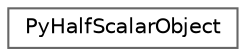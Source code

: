 digraph "Graphical Class Hierarchy"
{
 // LATEX_PDF_SIZE
  bgcolor="transparent";
  edge [fontname=Helvetica,fontsize=10,labelfontname=Helvetica,labelfontsize=10];
  node [fontname=Helvetica,fontsize=10,shape=box,height=0.2,width=0.4];
  rankdir="LR";
  Node0 [id="Node000000",label="PyHalfScalarObject",height=0.2,width=0.4,color="grey40", fillcolor="white", style="filled",URL="$d3/de8/structPyHalfScalarObject.html",tooltip=" "];
}
